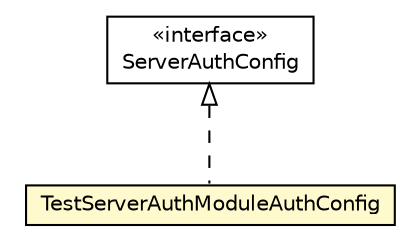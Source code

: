 #!/usr/local/bin/dot
#
# Class diagram 
# Generated by UMLGraph version R5_6-24-gf6e263 (http://www.umlgraph.org/)
#

digraph G {
	edge [fontname="Helvetica",fontsize=10,labelfontname="Helvetica",labelfontsize=10];
	node [fontname="Helvetica",fontsize=10,shape=plaintext];
	nodesep=0.25;
	ranksep=0.5;
	// net.trajano.auth.TestServerAuthModuleAuthConfig
	c33 [label=<<table title="net.trajano.auth.TestServerAuthModuleAuthConfig" border="0" cellborder="1" cellspacing="0" cellpadding="2" port="p" bgcolor="lemonChiffon" href="./TestServerAuthModuleAuthConfig.html">
		<tr><td><table border="0" cellspacing="0" cellpadding="1">
<tr><td align="center" balign="center"> TestServerAuthModuleAuthConfig </td></tr>
		</table></td></tr>
		</table>>, URL="./TestServerAuthModuleAuthConfig.html", fontname="Helvetica", fontcolor="black", fontsize=10.0];
	//net.trajano.auth.TestServerAuthModuleAuthConfig implements javax.security.auth.message.config.ServerAuthConfig
	c36:p -> c33:p [dir=back,arrowtail=empty,style=dashed];
	// javax.security.auth.message.config.ServerAuthConfig
	c36 [label=<<table title="javax.security.auth.message.config.ServerAuthConfig" border="0" cellborder="1" cellspacing="0" cellpadding="2" port="p" href="http://java.sun.com/j2se/1.4.2/docs/api/javax/security/auth/message/config/ServerAuthConfig.html">
		<tr><td><table border="0" cellspacing="0" cellpadding="1">
<tr><td align="center" balign="center"> &#171;interface&#187; </td></tr>
<tr><td align="center" balign="center"> ServerAuthConfig </td></tr>
		</table></td></tr>
		</table>>, URL="http://java.sun.com/j2se/1.4.2/docs/api/javax/security/auth/message/config/ServerAuthConfig.html", fontname="Helvetica", fontcolor="black", fontsize=10.0];
}

